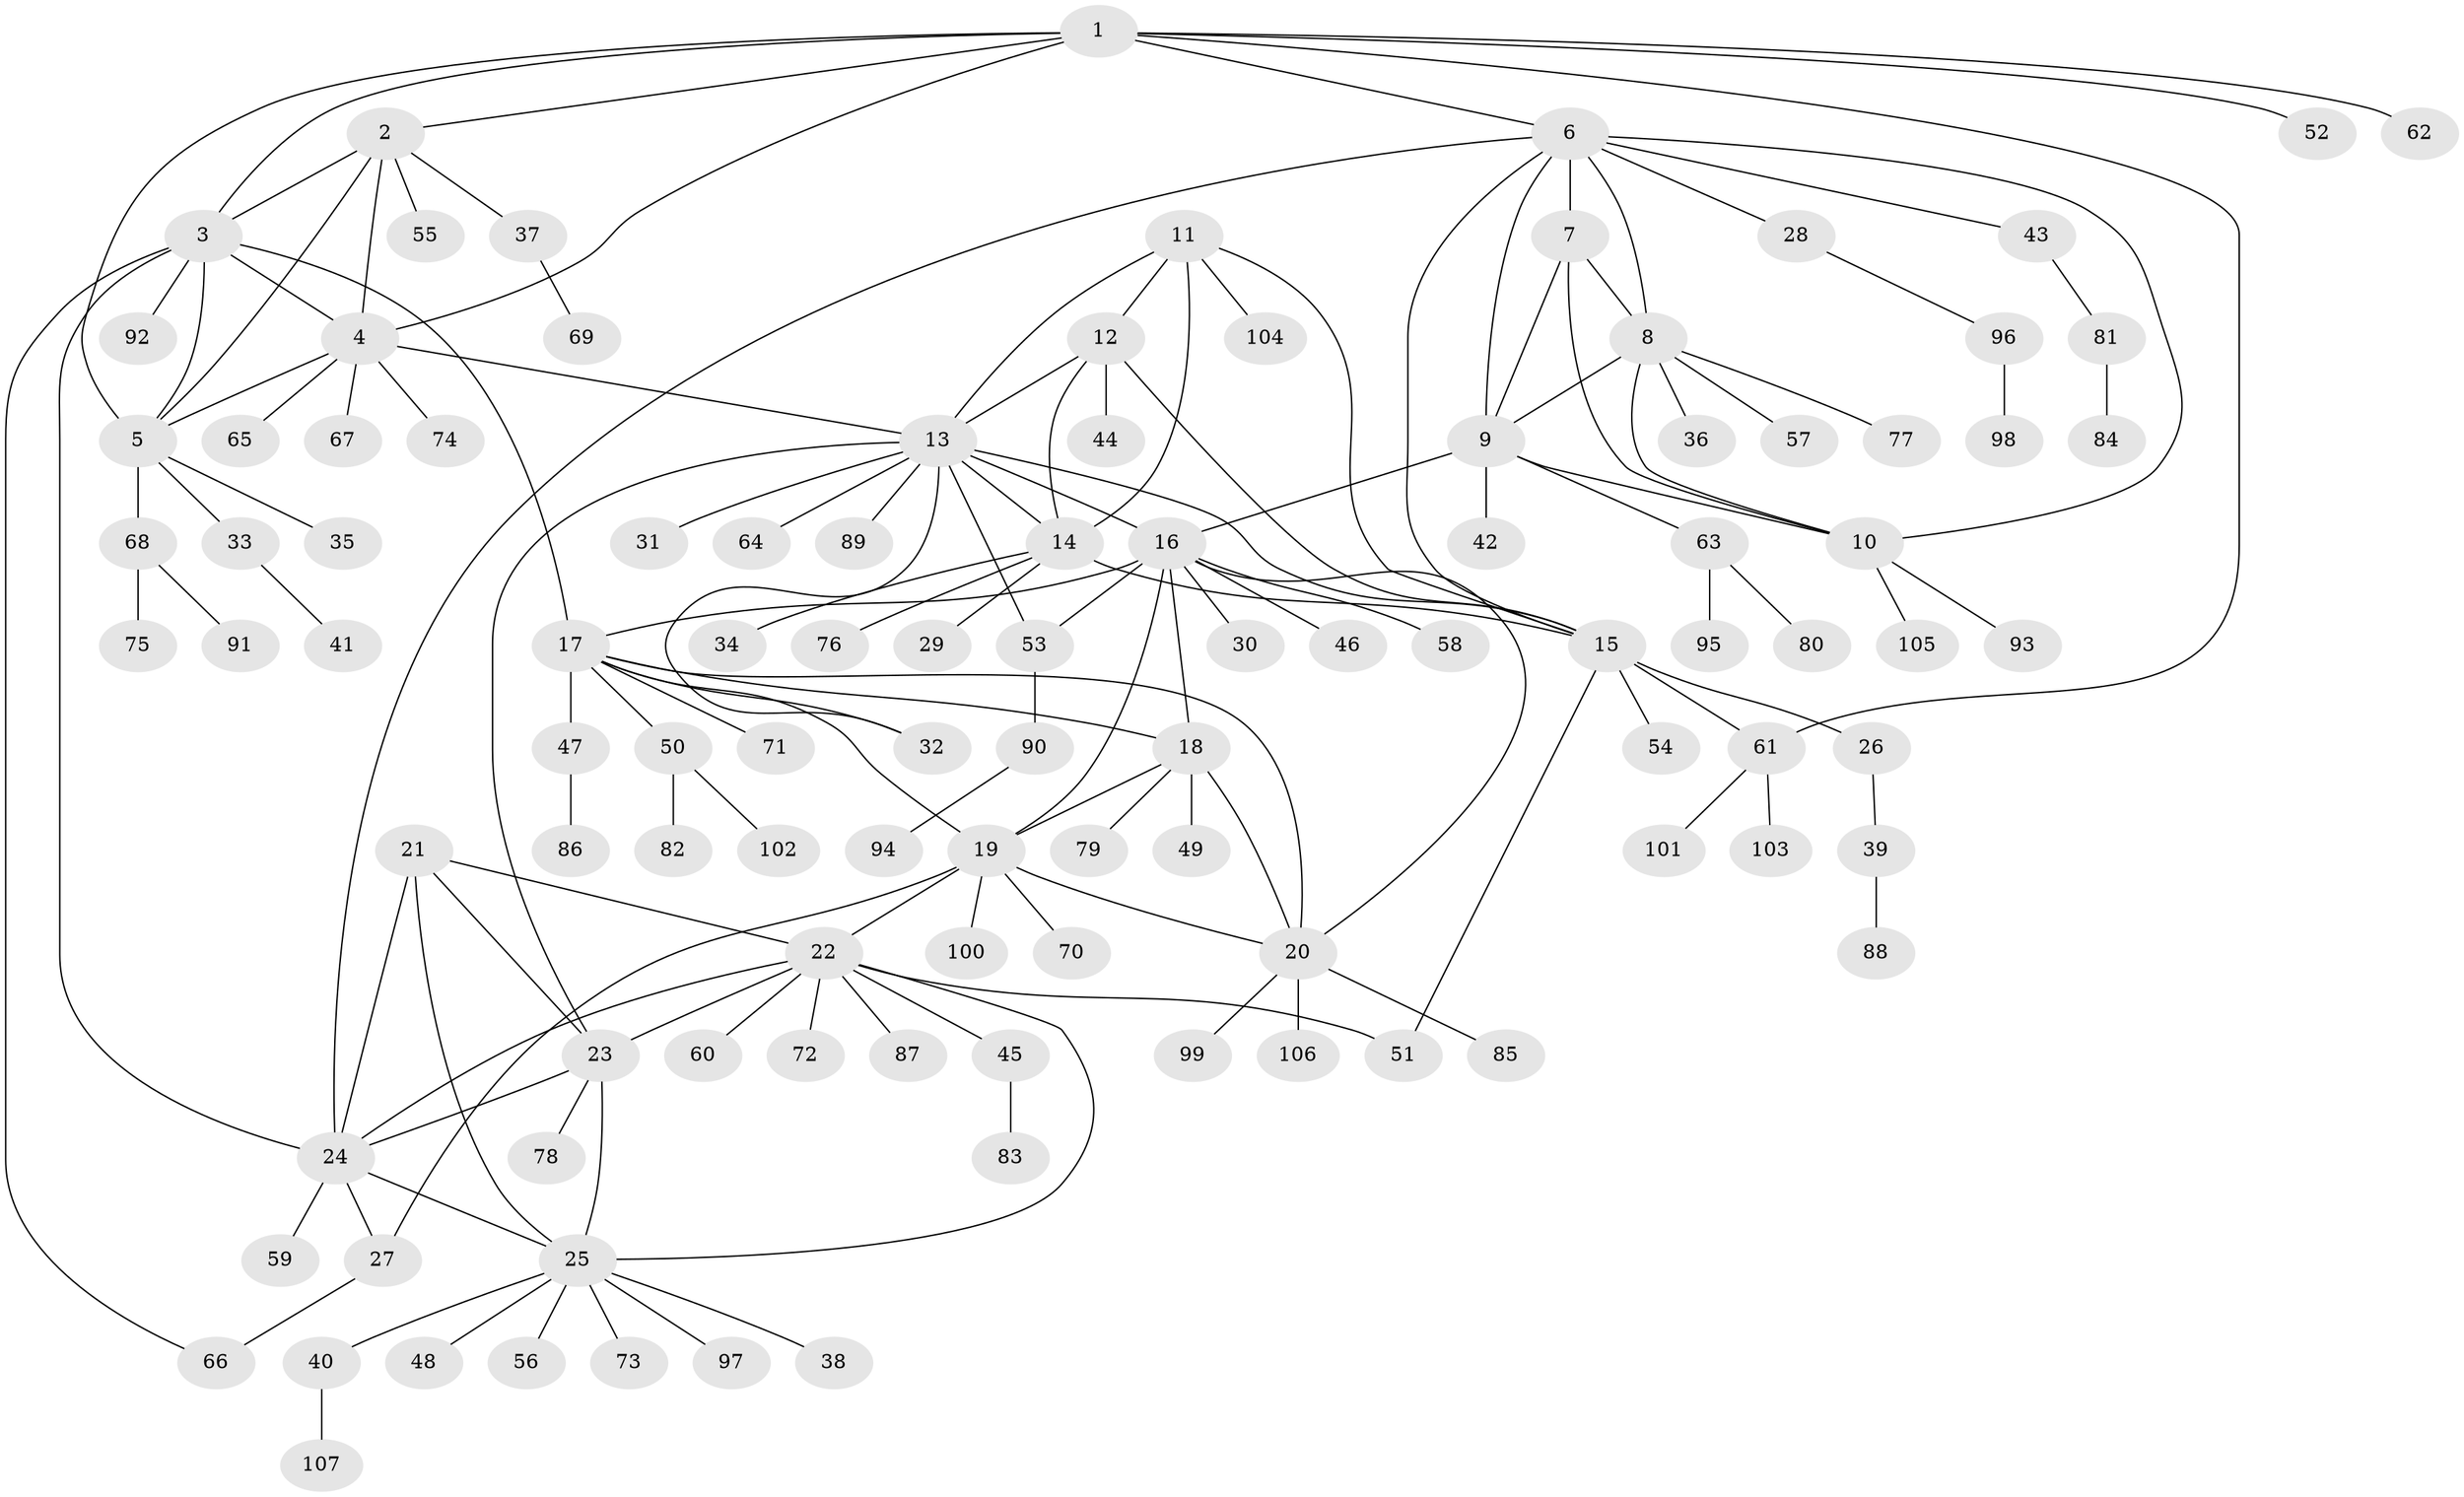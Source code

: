 // coarse degree distribution, {6: 0.09090909090909091, 5: 0.15151515151515152, 11: 0.030303030303030304, 8: 0.030303030303030304, 2: 0.15151515151515152, 9: 0.030303030303030304, 1: 0.30303030303030304, 7: 0.06060606060606061, 4: 0.12121212121212122, 3: 0.030303030303030304}
// Generated by graph-tools (version 1.1) at 2025/52/03/04/25 22:52:37]
// undirected, 107 vertices, 148 edges
graph export_dot {
  node [color=gray90,style=filled];
  1;
  2;
  3;
  4;
  5;
  6;
  7;
  8;
  9;
  10;
  11;
  12;
  13;
  14;
  15;
  16;
  17;
  18;
  19;
  20;
  21;
  22;
  23;
  24;
  25;
  26;
  27;
  28;
  29;
  30;
  31;
  32;
  33;
  34;
  35;
  36;
  37;
  38;
  39;
  40;
  41;
  42;
  43;
  44;
  45;
  46;
  47;
  48;
  49;
  50;
  51;
  52;
  53;
  54;
  55;
  56;
  57;
  58;
  59;
  60;
  61;
  62;
  63;
  64;
  65;
  66;
  67;
  68;
  69;
  70;
  71;
  72;
  73;
  74;
  75;
  76;
  77;
  78;
  79;
  80;
  81;
  82;
  83;
  84;
  85;
  86;
  87;
  88;
  89;
  90;
  91;
  92;
  93;
  94;
  95;
  96;
  97;
  98;
  99;
  100;
  101;
  102;
  103;
  104;
  105;
  106;
  107;
  1 -- 2;
  1 -- 3;
  1 -- 4;
  1 -- 5;
  1 -- 6;
  1 -- 52;
  1 -- 61;
  1 -- 62;
  2 -- 3;
  2 -- 4;
  2 -- 5;
  2 -- 37;
  2 -- 55;
  3 -- 4;
  3 -- 5;
  3 -- 17;
  3 -- 24;
  3 -- 66;
  3 -- 92;
  4 -- 5;
  4 -- 13;
  4 -- 65;
  4 -- 67;
  4 -- 74;
  5 -- 33;
  5 -- 35;
  5 -- 68;
  6 -- 7;
  6 -- 8;
  6 -- 9;
  6 -- 10;
  6 -- 15;
  6 -- 24;
  6 -- 28;
  6 -- 43;
  7 -- 8;
  7 -- 9;
  7 -- 10;
  8 -- 9;
  8 -- 10;
  8 -- 36;
  8 -- 57;
  8 -- 77;
  9 -- 10;
  9 -- 16;
  9 -- 42;
  9 -- 63;
  10 -- 93;
  10 -- 105;
  11 -- 12;
  11 -- 13;
  11 -- 14;
  11 -- 15;
  11 -- 104;
  12 -- 13;
  12 -- 14;
  12 -- 15;
  12 -- 44;
  13 -- 14;
  13 -- 15;
  13 -- 16;
  13 -- 23;
  13 -- 31;
  13 -- 32;
  13 -- 53;
  13 -- 64;
  13 -- 89;
  14 -- 15;
  14 -- 29;
  14 -- 34;
  14 -- 76;
  15 -- 26;
  15 -- 51;
  15 -- 54;
  15 -- 61;
  16 -- 17;
  16 -- 18;
  16 -- 19;
  16 -- 20;
  16 -- 30;
  16 -- 46;
  16 -- 53;
  16 -- 58;
  17 -- 18;
  17 -- 19;
  17 -- 20;
  17 -- 32;
  17 -- 47;
  17 -- 50;
  17 -- 71;
  18 -- 19;
  18 -- 20;
  18 -- 49;
  18 -- 79;
  19 -- 20;
  19 -- 22;
  19 -- 27;
  19 -- 70;
  19 -- 100;
  20 -- 85;
  20 -- 99;
  20 -- 106;
  21 -- 22;
  21 -- 23;
  21 -- 24;
  21 -- 25;
  22 -- 23;
  22 -- 24;
  22 -- 25;
  22 -- 45;
  22 -- 51;
  22 -- 60;
  22 -- 72;
  22 -- 87;
  23 -- 24;
  23 -- 25;
  23 -- 78;
  24 -- 25;
  24 -- 27;
  24 -- 59;
  25 -- 38;
  25 -- 40;
  25 -- 48;
  25 -- 56;
  25 -- 73;
  25 -- 97;
  26 -- 39;
  27 -- 66;
  28 -- 96;
  33 -- 41;
  37 -- 69;
  39 -- 88;
  40 -- 107;
  43 -- 81;
  45 -- 83;
  47 -- 86;
  50 -- 82;
  50 -- 102;
  53 -- 90;
  61 -- 101;
  61 -- 103;
  63 -- 80;
  63 -- 95;
  68 -- 75;
  68 -- 91;
  81 -- 84;
  90 -- 94;
  96 -- 98;
}
